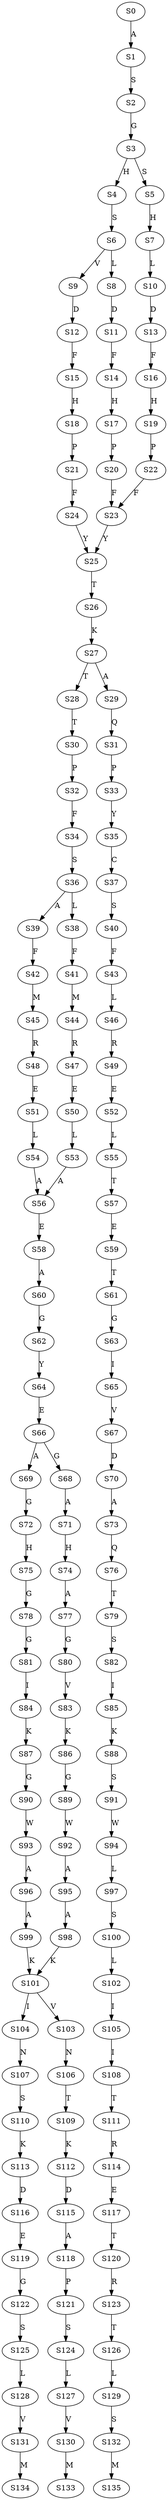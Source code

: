 strict digraph  {
	S0 -> S1 [ label = A ];
	S1 -> S2 [ label = S ];
	S2 -> S3 [ label = G ];
	S3 -> S4 [ label = H ];
	S3 -> S5 [ label = S ];
	S4 -> S6 [ label = S ];
	S5 -> S7 [ label = H ];
	S6 -> S8 [ label = L ];
	S6 -> S9 [ label = V ];
	S7 -> S10 [ label = L ];
	S8 -> S11 [ label = D ];
	S9 -> S12 [ label = D ];
	S10 -> S13 [ label = D ];
	S11 -> S14 [ label = F ];
	S12 -> S15 [ label = F ];
	S13 -> S16 [ label = F ];
	S14 -> S17 [ label = H ];
	S15 -> S18 [ label = H ];
	S16 -> S19 [ label = H ];
	S17 -> S20 [ label = P ];
	S18 -> S21 [ label = P ];
	S19 -> S22 [ label = P ];
	S20 -> S23 [ label = F ];
	S21 -> S24 [ label = F ];
	S22 -> S23 [ label = F ];
	S23 -> S25 [ label = Y ];
	S24 -> S25 [ label = Y ];
	S25 -> S26 [ label = T ];
	S26 -> S27 [ label = K ];
	S27 -> S28 [ label = T ];
	S27 -> S29 [ label = A ];
	S28 -> S30 [ label = T ];
	S29 -> S31 [ label = Q ];
	S30 -> S32 [ label = P ];
	S31 -> S33 [ label = P ];
	S32 -> S34 [ label = F ];
	S33 -> S35 [ label = Y ];
	S34 -> S36 [ label = S ];
	S35 -> S37 [ label = C ];
	S36 -> S38 [ label = L ];
	S36 -> S39 [ label = A ];
	S37 -> S40 [ label = S ];
	S38 -> S41 [ label = F ];
	S39 -> S42 [ label = F ];
	S40 -> S43 [ label = F ];
	S41 -> S44 [ label = M ];
	S42 -> S45 [ label = M ];
	S43 -> S46 [ label = L ];
	S44 -> S47 [ label = R ];
	S45 -> S48 [ label = R ];
	S46 -> S49 [ label = R ];
	S47 -> S50 [ label = E ];
	S48 -> S51 [ label = E ];
	S49 -> S52 [ label = E ];
	S50 -> S53 [ label = L ];
	S51 -> S54 [ label = L ];
	S52 -> S55 [ label = L ];
	S53 -> S56 [ label = A ];
	S54 -> S56 [ label = A ];
	S55 -> S57 [ label = T ];
	S56 -> S58 [ label = E ];
	S57 -> S59 [ label = E ];
	S58 -> S60 [ label = A ];
	S59 -> S61 [ label = T ];
	S60 -> S62 [ label = G ];
	S61 -> S63 [ label = G ];
	S62 -> S64 [ label = Y ];
	S63 -> S65 [ label = I ];
	S64 -> S66 [ label = E ];
	S65 -> S67 [ label = V ];
	S66 -> S68 [ label = G ];
	S66 -> S69 [ label = A ];
	S67 -> S70 [ label = D ];
	S68 -> S71 [ label = A ];
	S69 -> S72 [ label = G ];
	S70 -> S73 [ label = A ];
	S71 -> S74 [ label = H ];
	S72 -> S75 [ label = H ];
	S73 -> S76 [ label = Q ];
	S74 -> S77 [ label = A ];
	S75 -> S78 [ label = G ];
	S76 -> S79 [ label = T ];
	S77 -> S80 [ label = G ];
	S78 -> S81 [ label = G ];
	S79 -> S82 [ label = S ];
	S80 -> S83 [ label = V ];
	S81 -> S84 [ label = I ];
	S82 -> S85 [ label = I ];
	S83 -> S86 [ label = K ];
	S84 -> S87 [ label = K ];
	S85 -> S88 [ label = K ];
	S86 -> S89 [ label = G ];
	S87 -> S90 [ label = G ];
	S88 -> S91 [ label = S ];
	S89 -> S92 [ label = W ];
	S90 -> S93 [ label = W ];
	S91 -> S94 [ label = W ];
	S92 -> S95 [ label = A ];
	S93 -> S96 [ label = A ];
	S94 -> S97 [ label = L ];
	S95 -> S98 [ label = A ];
	S96 -> S99 [ label = A ];
	S97 -> S100 [ label = S ];
	S98 -> S101 [ label = K ];
	S99 -> S101 [ label = K ];
	S100 -> S102 [ label = L ];
	S101 -> S103 [ label = V ];
	S101 -> S104 [ label = I ];
	S102 -> S105 [ label = I ];
	S103 -> S106 [ label = N ];
	S104 -> S107 [ label = N ];
	S105 -> S108 [ label = I ];
	S106 -> S109 [ label = T ];
	S107 -> S110 [ label = S ];
	S108 -> S111 [ label = T ];
	S109 -> S112 [ label = K ];
	S110 -> S113 [ label = K ];
	S111 -> S114 [ label = R ];
	S112 -> S115 [ label = D ];
	S113 -> S116 [ label = D ];
	S114 -> S117 [ label = E ];
	S115 -> S118 [ label = A ];
	S116 -> S119 [ label = E ];
	S117 -> S120 [ label = T ];
	S118 -> S121 [ label = P ];
	S119 -> S122 [ label = G ];
	S120 -> S123 [ label = R ];
	S121 -> S124 [ label = S ];
	S122 -> S125 [ label = S ];
	S123 -> S126 [ label = T ];
	S124 -> S127 [ label = L ];
	S125 -> S128 [ label = L ];
	S126 -> S129 [ label = L ];
	S127 -> S130 [ label = V ];
	S128 -> S131 [ label = V ];
	S129 -> S132 [ label = S ];
	S130 -> S133 [ label = M ];
	S131 -> S134 [ label = M ];
	S132 -> S135 [ label = M ];
}
